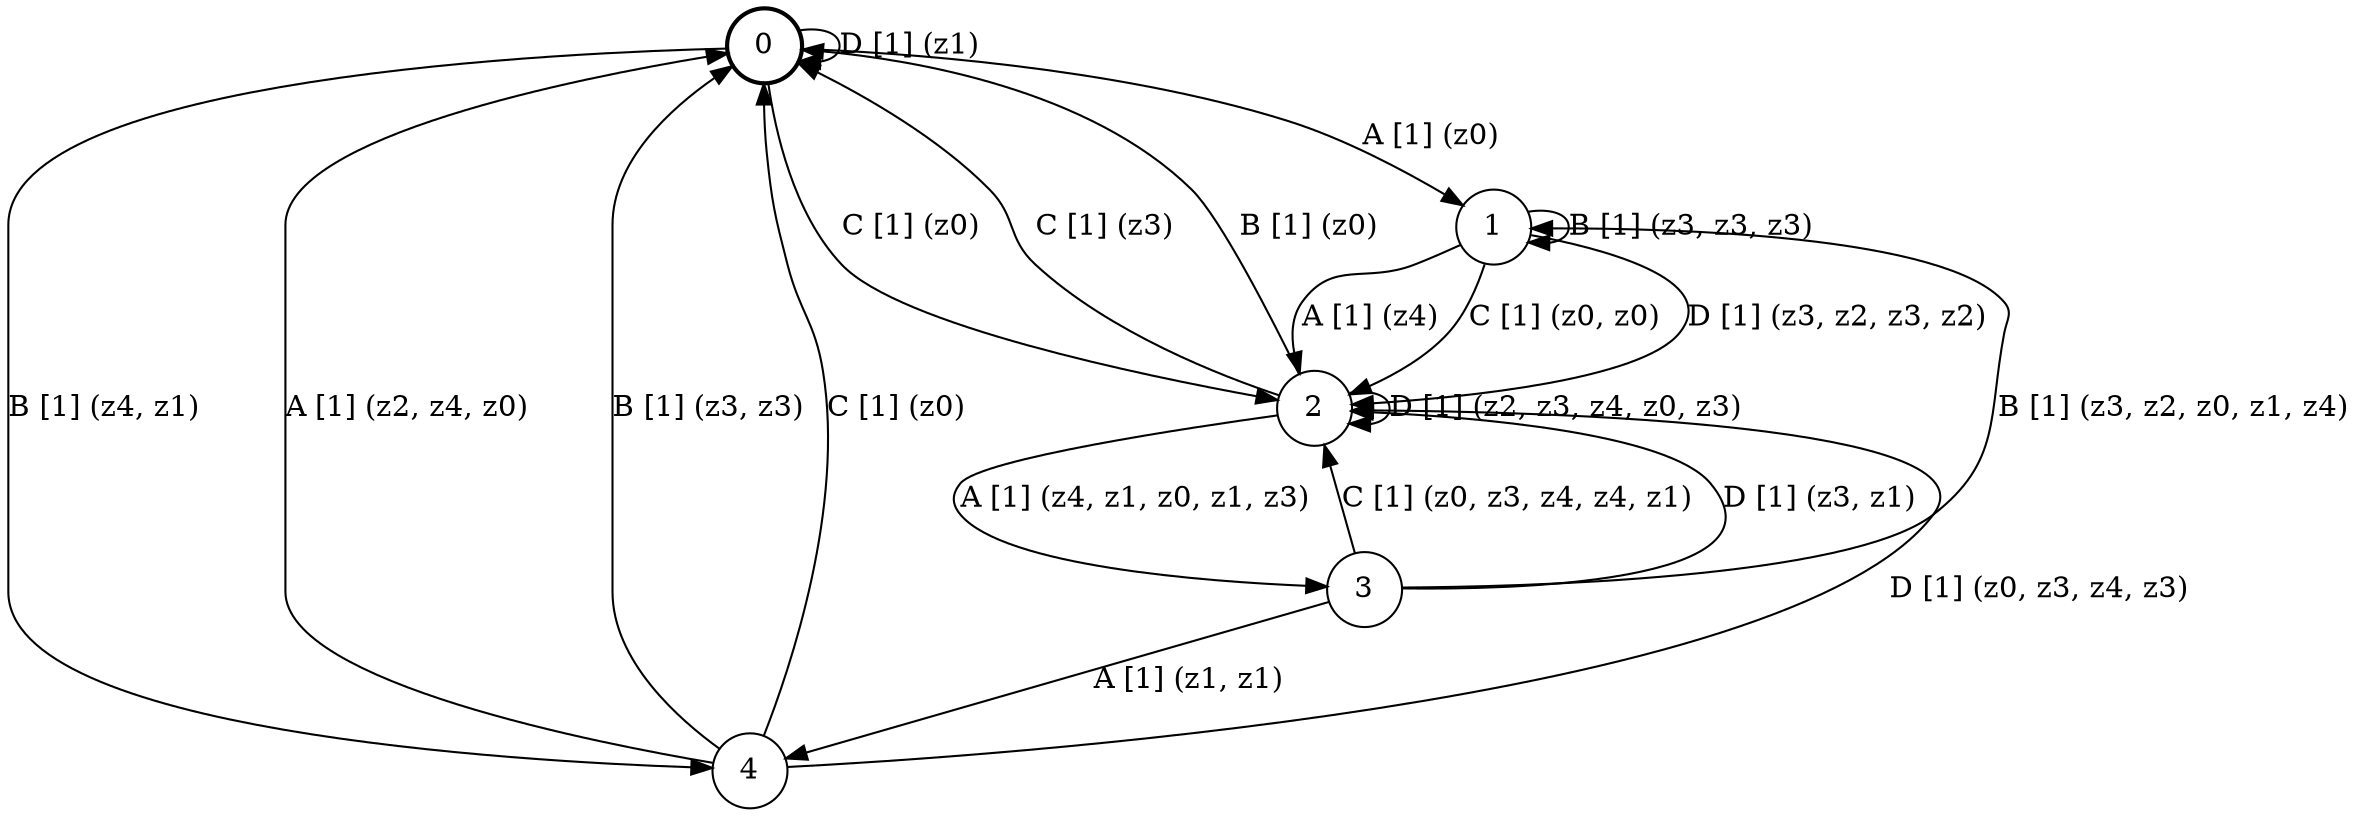 # generated file, don't try to modify
# command: dot -Tpng <filename> > tree.png
digraph Automaton {
    node [shape = circle];
    0 [style = "bold"];
    0 -> 1 [label = "A [1] (z0) "];
    0 -> 4 [label = "B [1] (z4, z1) "];
    0 -> 2 [label = "C [1] (z0) "];
    0 -> 0 [label = "D [1] (z1) "];
    1 -> 2 [label = "A [1] (z4) "];
    1 -> 1 [label = "B [1] (z3, z3, z3) "];
    1 -> 2 [label = "C [1] (z0, z0) "];
    1 -> 2 [label = "D [1] (z3, z2, z3, z2) "];
    2 -> 3 [label = "A [1] (z4, z1, z0, z1, z3) "];
    2 -> 0 [label = "B [1] (z0) "];
    2 -> 0 [label = "C [1] (z3) "];
    2 -> 2 [label = "D [1] (z2, z3, z4, z0, z3) "];
    3 -> 4 [label = "A [1] (z1, z1) "];
    3 -> 1 [label = "B [1] (z3, z2, z0, z1, z4) "];
    3 -> 2 [label = "C [1] (z0, z3, z4, z4, z1) "];
    3 -> 2 [label = "D [1] (z3, z1) "];
    4 -> 0 [label = "A [1] (z2, z4, z0) "];
    4 -> 0 [label = "B [1] (z3, z3) "];
    4 -> 0 [label = "C [1] (z0) "];
    4 -> 2 [label = "D [1] (z0, z3, z4, z3) "];
}
